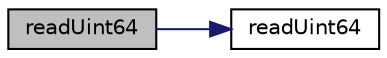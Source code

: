 digraph "readUint64"
{
  bgcolor="transparent";
  edge [fontname="Helvetica",fontsize="10",labelfontname="Helvetica",labelfontsize="10"];
  node [fontname="Helvetica",fontsize="10",shape=record];
  rankdir="LR";
  Node1 [label="readUint64",height=0.2,width=0.4,color="black", fillcolor="grey75", style="filled" fontcolor="black"];
  Node1 -> Node2 [color="midnightblue",fontsize="10",style="solid",fontname="Helvetica"];
  Node2 [label="readUint64",height=0.2,width=0.4,color="black",URL="$namespaceFoam.html#af05961af165db1e417392896702f1e8f",tooltip="Read uint64_t from stream. "];
}
